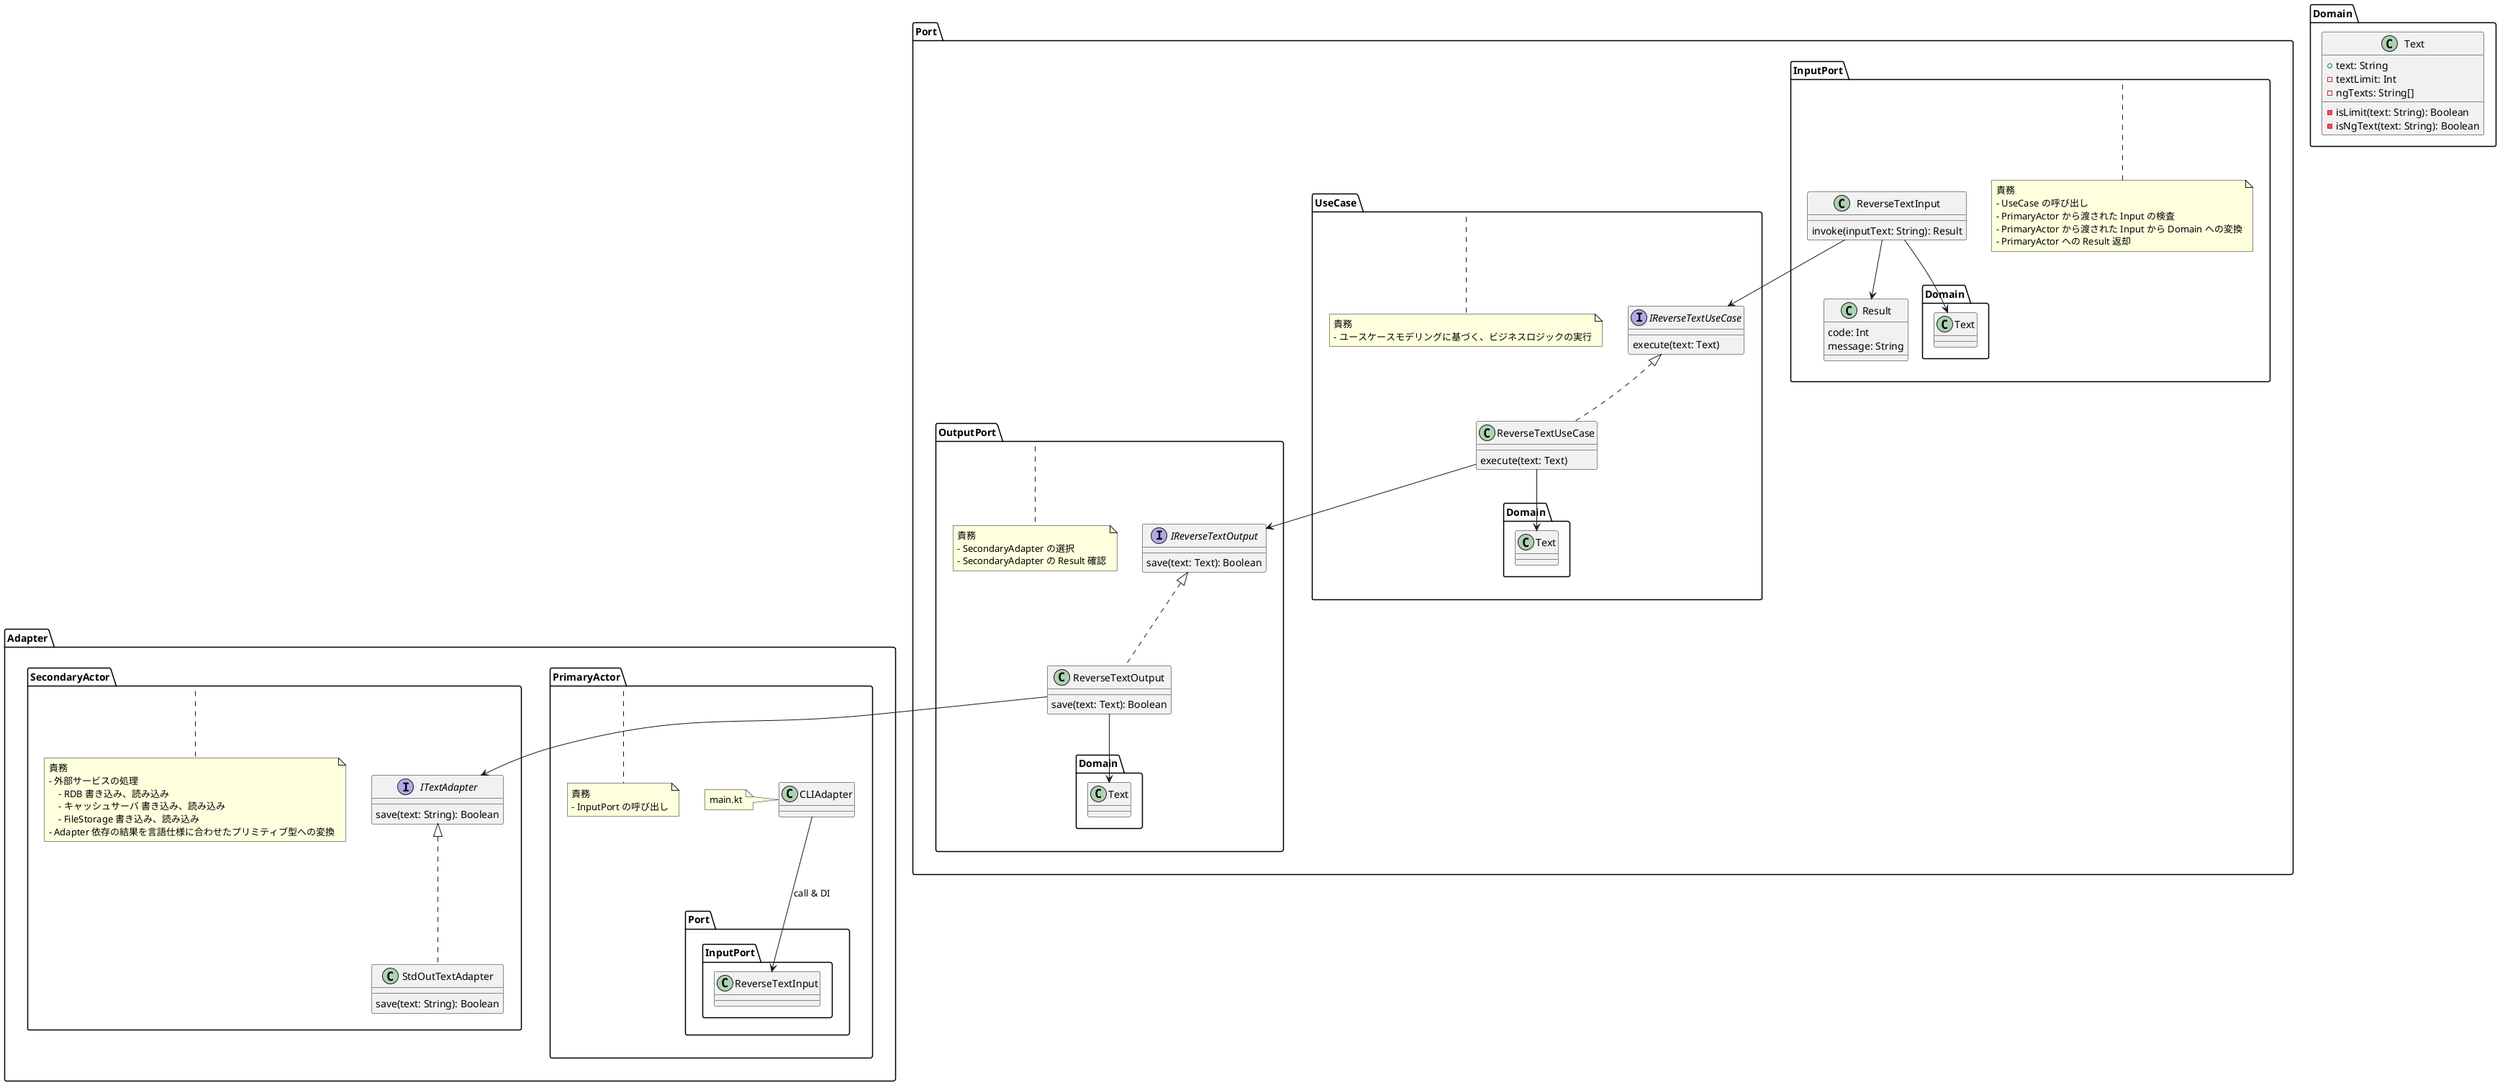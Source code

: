 @startuml
'https://plantuml.com/class-diagram

namespace Adapter.PrimaryActor {

note bottom of Adapter.PrimaryActor
責務
- InputPort の呼び出し
end note

    class CLIAdapter {
    }
    note left: main.kt

    CLIAdapter --> Port.InputPort.ReverseTextInput: call & DI
}

namespace Adapter.SecondaryActor {

note bottom of Adapter.SecondaryActor
責務
- 外部サービスの処理
    - RDB 書き込み、読み込み
    - キャッシュサーバ 書き込み、読み込み
    - FileStorage 書き込み、読み込み
- Adapter 依存の結果を言語仕様に合わせたプリミティブ型への変換
end note

    interface ITextAdapter {
        save(text: String): Boolean
    }

    class StdOutTextAdapter implements ITextAdapter {
        save(text: String): Boolean
    }
}

namespace Port.InputPort {

note bottom of Port.InputPort
責務
- UseCase の呼び出し
- PrimaryActor から渡された Input の検査
- PrimaryActor から渡された Input から Domain への変換
- PrimaryActor への Result 返却
end note

    class Result {
        code: Int
        message: String
    }
    class ReverseTextInput {
        invoke(inputText: String): Result
    }
    ReverseTextInput --> Result
    ReverseTextInput --> Port.UseCase.IReverseTextUseCase
    ReverseTextInput --> Domain.Text
}

namespace Port.UseCase {

note bottom of Port.UseCase
責務
- ユースケースモデリングに基づく、ビジネスロジックの実行
end note

    interface IReverseTextUseCase {
        execute(text: Text)
    }
    class ReverseTextUseCase implements IReverseTextUseCase {
        execute(text: Text)
    }

    ReverseTextUseCase --> Port.OutputPort.IReverseTextOutput
    ReverseTextUseCase --> Domain.Text
}

namespace Port.OutputPort {

note bottom of Port.OutputPort
責務
- SecondaryAdapter の選択
- SecondaryAdapter の Result 確認
end note

    interface IReverseTextOutput {
        save(text: Text): Boolean
    }
    class ReverseTextOutput implements IReverseTextOutput {
        save(text: Text): Boolean
    }

    ReverseTextOutput --> Adapter.SecondaryActor.ITextAdapter
    ReverseTextOutput --> Domain.Text
}

namespace Domain {
    class Text {
        +text: String
        -textLimit: Int
        -ngTexts: String[]
        -isLimit(text: String): Boolean
        -isNgText(text: String): Boolean
    }
}


@enduml